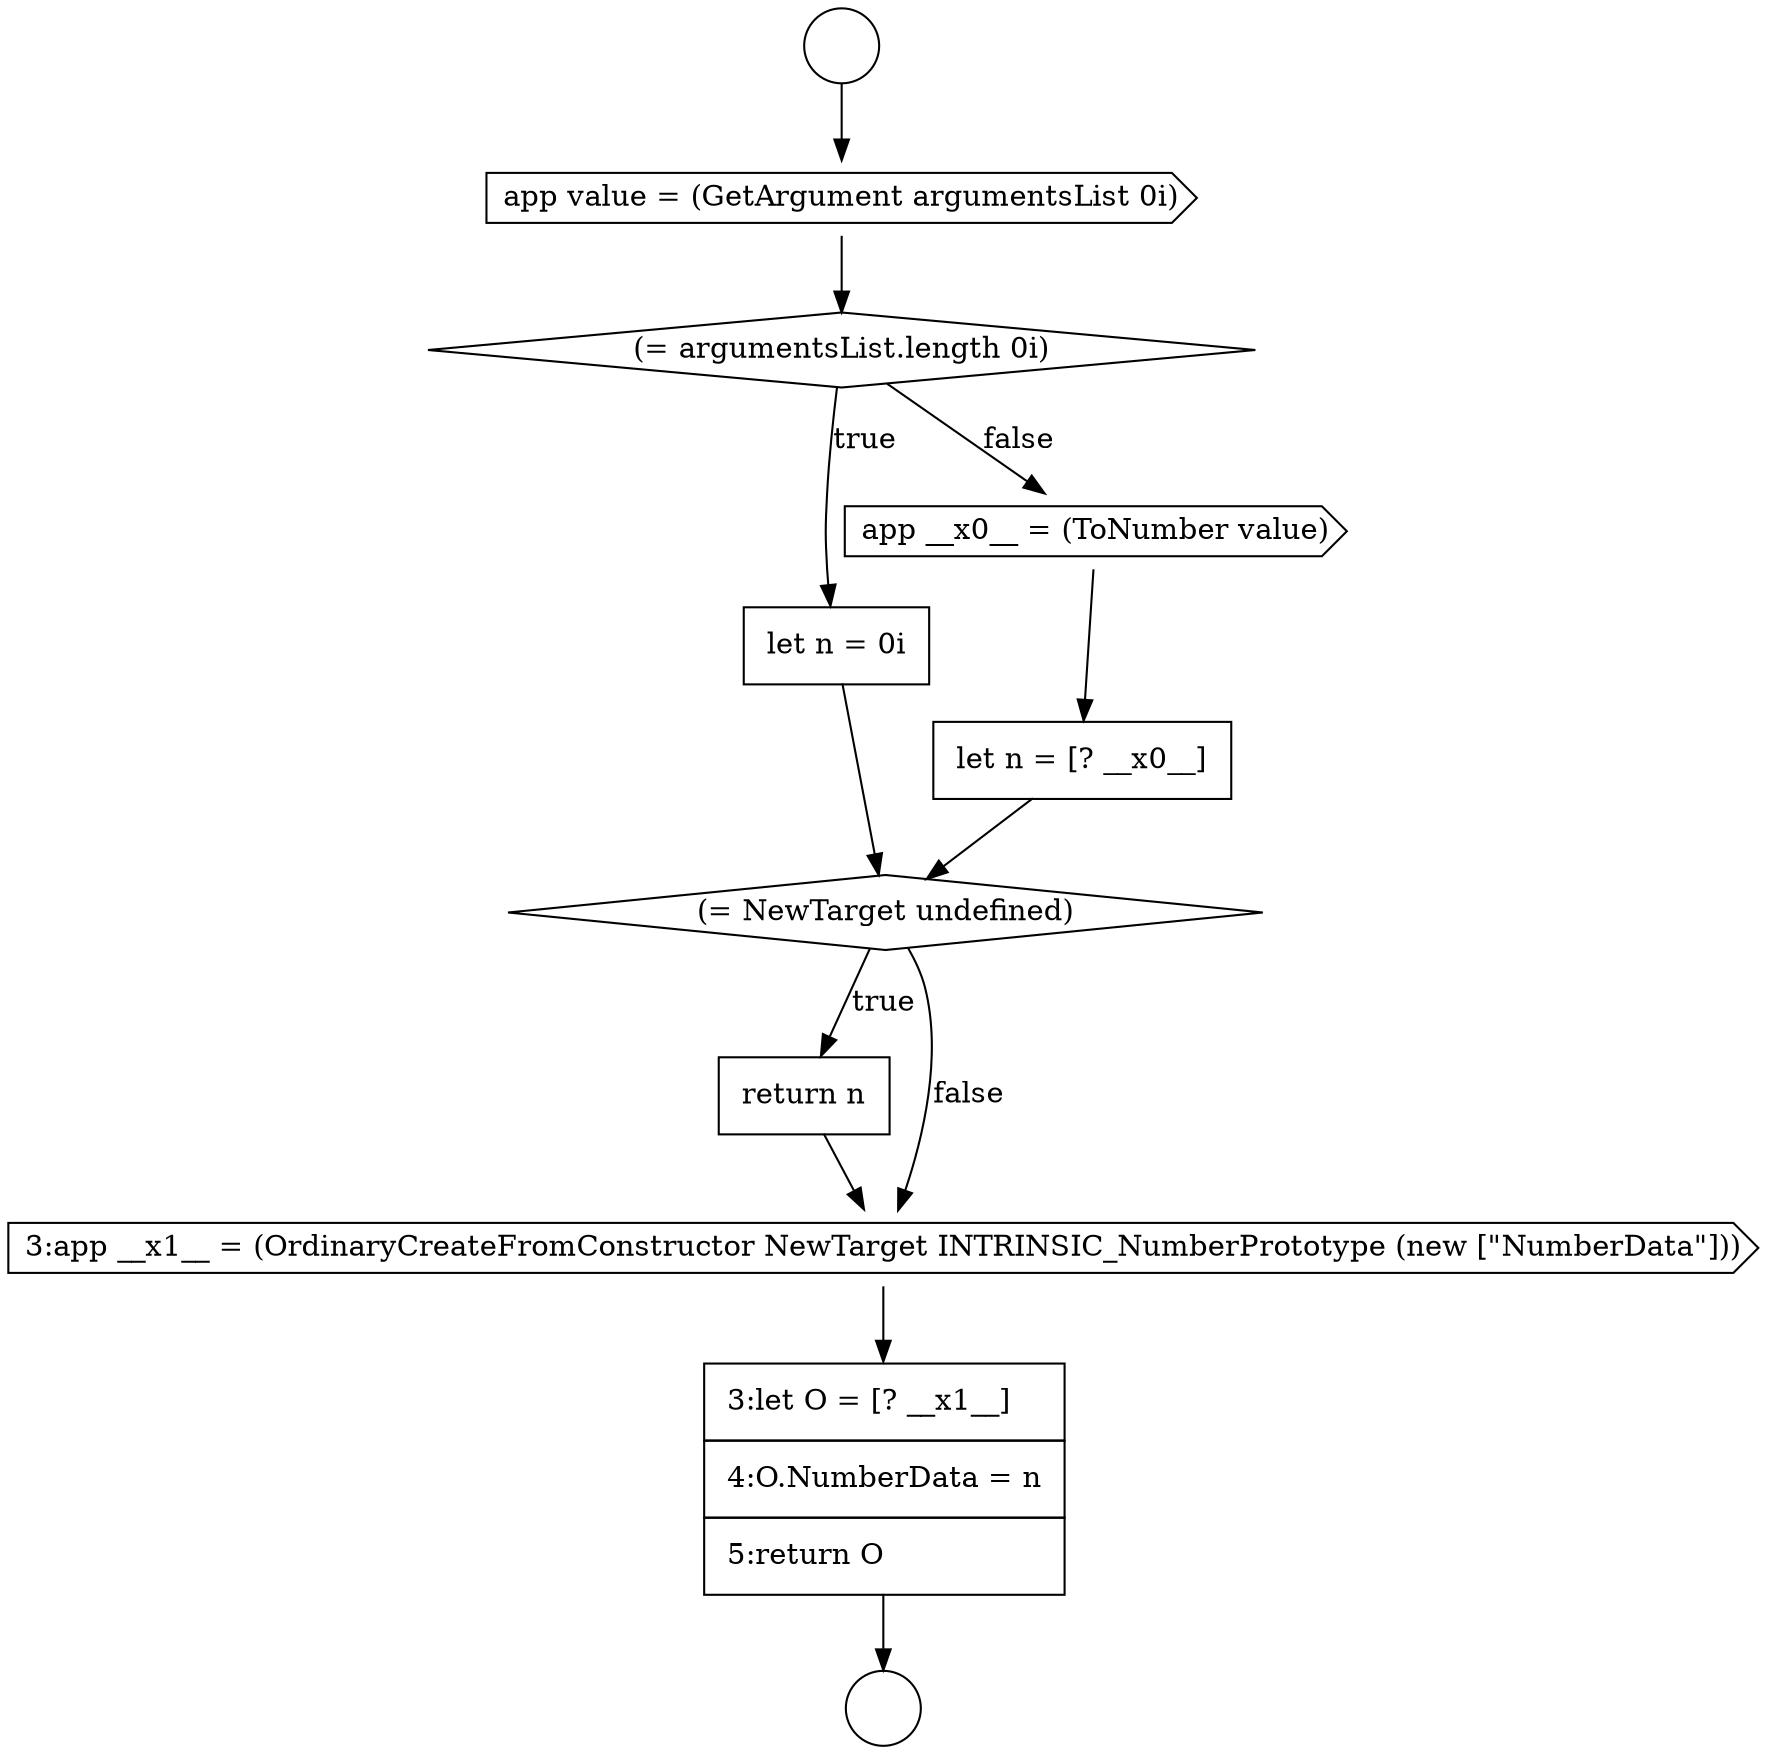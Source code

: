 digraph {
  node11922 [shape=none, margin=0, label=<<font color="black">
    <table border="0" cellborder="1" cellspacing="0" cellpadding="10">
      <tr><td align="left">let n = 0i</td></tr>
    </table>
  </font>> color="black" fillcolor="white" style=filled]
  node11926 [shape=none, margin=0, label=<<font color="black">
    <table border="0" cellborder="1" cellspacing="0" cellpadding="10">
      <tr><td align="left">return n</td></tr>
    </table>
  </font>> color="black" fillcolor="white" style=filled]
  node11923 [shape=cds, label=<<font color="black">app __x0__ = (ToNumber value)</font>> color="black" fillcolor="white" style=filled]
  node11927 [shape=cds, label=<<font color="black">3:app __x1__ = (OrdinaryCreateFromConstructor NewTarget INTRINSIC_NumberPrototype (new [&quot;NumberData&quot;]))</font>> color="black" fillcolor="white" style=filled]
  node11920 [shape=cds, label=<<font color="black">app value = (GetArgument argumentsList 0i)</font>> color="black" fillcolor="white" style=filled]
  node11921 [shape=diamond, label=<<font color="black">(= argumentsList.length 0i)</font>> color="black" fillcolor="white" style=filled]
  node11918 [shape=circle label=" " color="black" fillcolor="white" style=filled]
  node11928 [shape=none, margin=0, label=<<font color="black">
    <table border="0" cellborder="1" cellspacing="0" cellpadding="10">
      <tr><td align="left">3:let O = [? __x1__]</td></tr>
      <tr><td align="left">4:O.NumberData = n</td></tr>
      <tr><td align="left">5:return O</td></tr>
    </table>
  </font>> color="black" fillcolor="white" style=filled]
  node11925 [shape=diamond, label=<<font color="black">(= NewTarget undefined)</font>> color="black" fillcolor="white" style=filled]
  node11919 [shape=circle label=" " color="black" fillcolor="white" style=filled]
  node11924 [shape=none, margin=0, label=<<font color="black">
    <table border="0" cellborder="1" cellspacing="0" cellpadding="10">
      <tr><td align="left">let n = [? __x0__]</td></tr>
    </table>
  </font>> color="black" fillcolor="white" style=filled]
  node11925 -> node11926 [label=<<font color="black">true</font>> color="black"]
  node11925 -> node11927 [label=<<font color="black">false</font>> color="black"]
  node11924 -> node11925 [ color="black"]
  node11918 -> node11920 [ color="black"]
  node11928 -> node11919 [ color="black"]
  node11922 -> node11925 [ color="black"]
  node11923 -> node11924 [ color="black"]
  node11926 -> node11927 [ color="black"]
  node11920 -> node11921 [ color="black"]
  node11927 -> node11928 [ color="black"]
  node11921 -> node11922 [label=<<font color="black">true</font>> color="black"]
  node11921 -> node11923 [label=<<font color="black">false</font>> color="black"]
}
